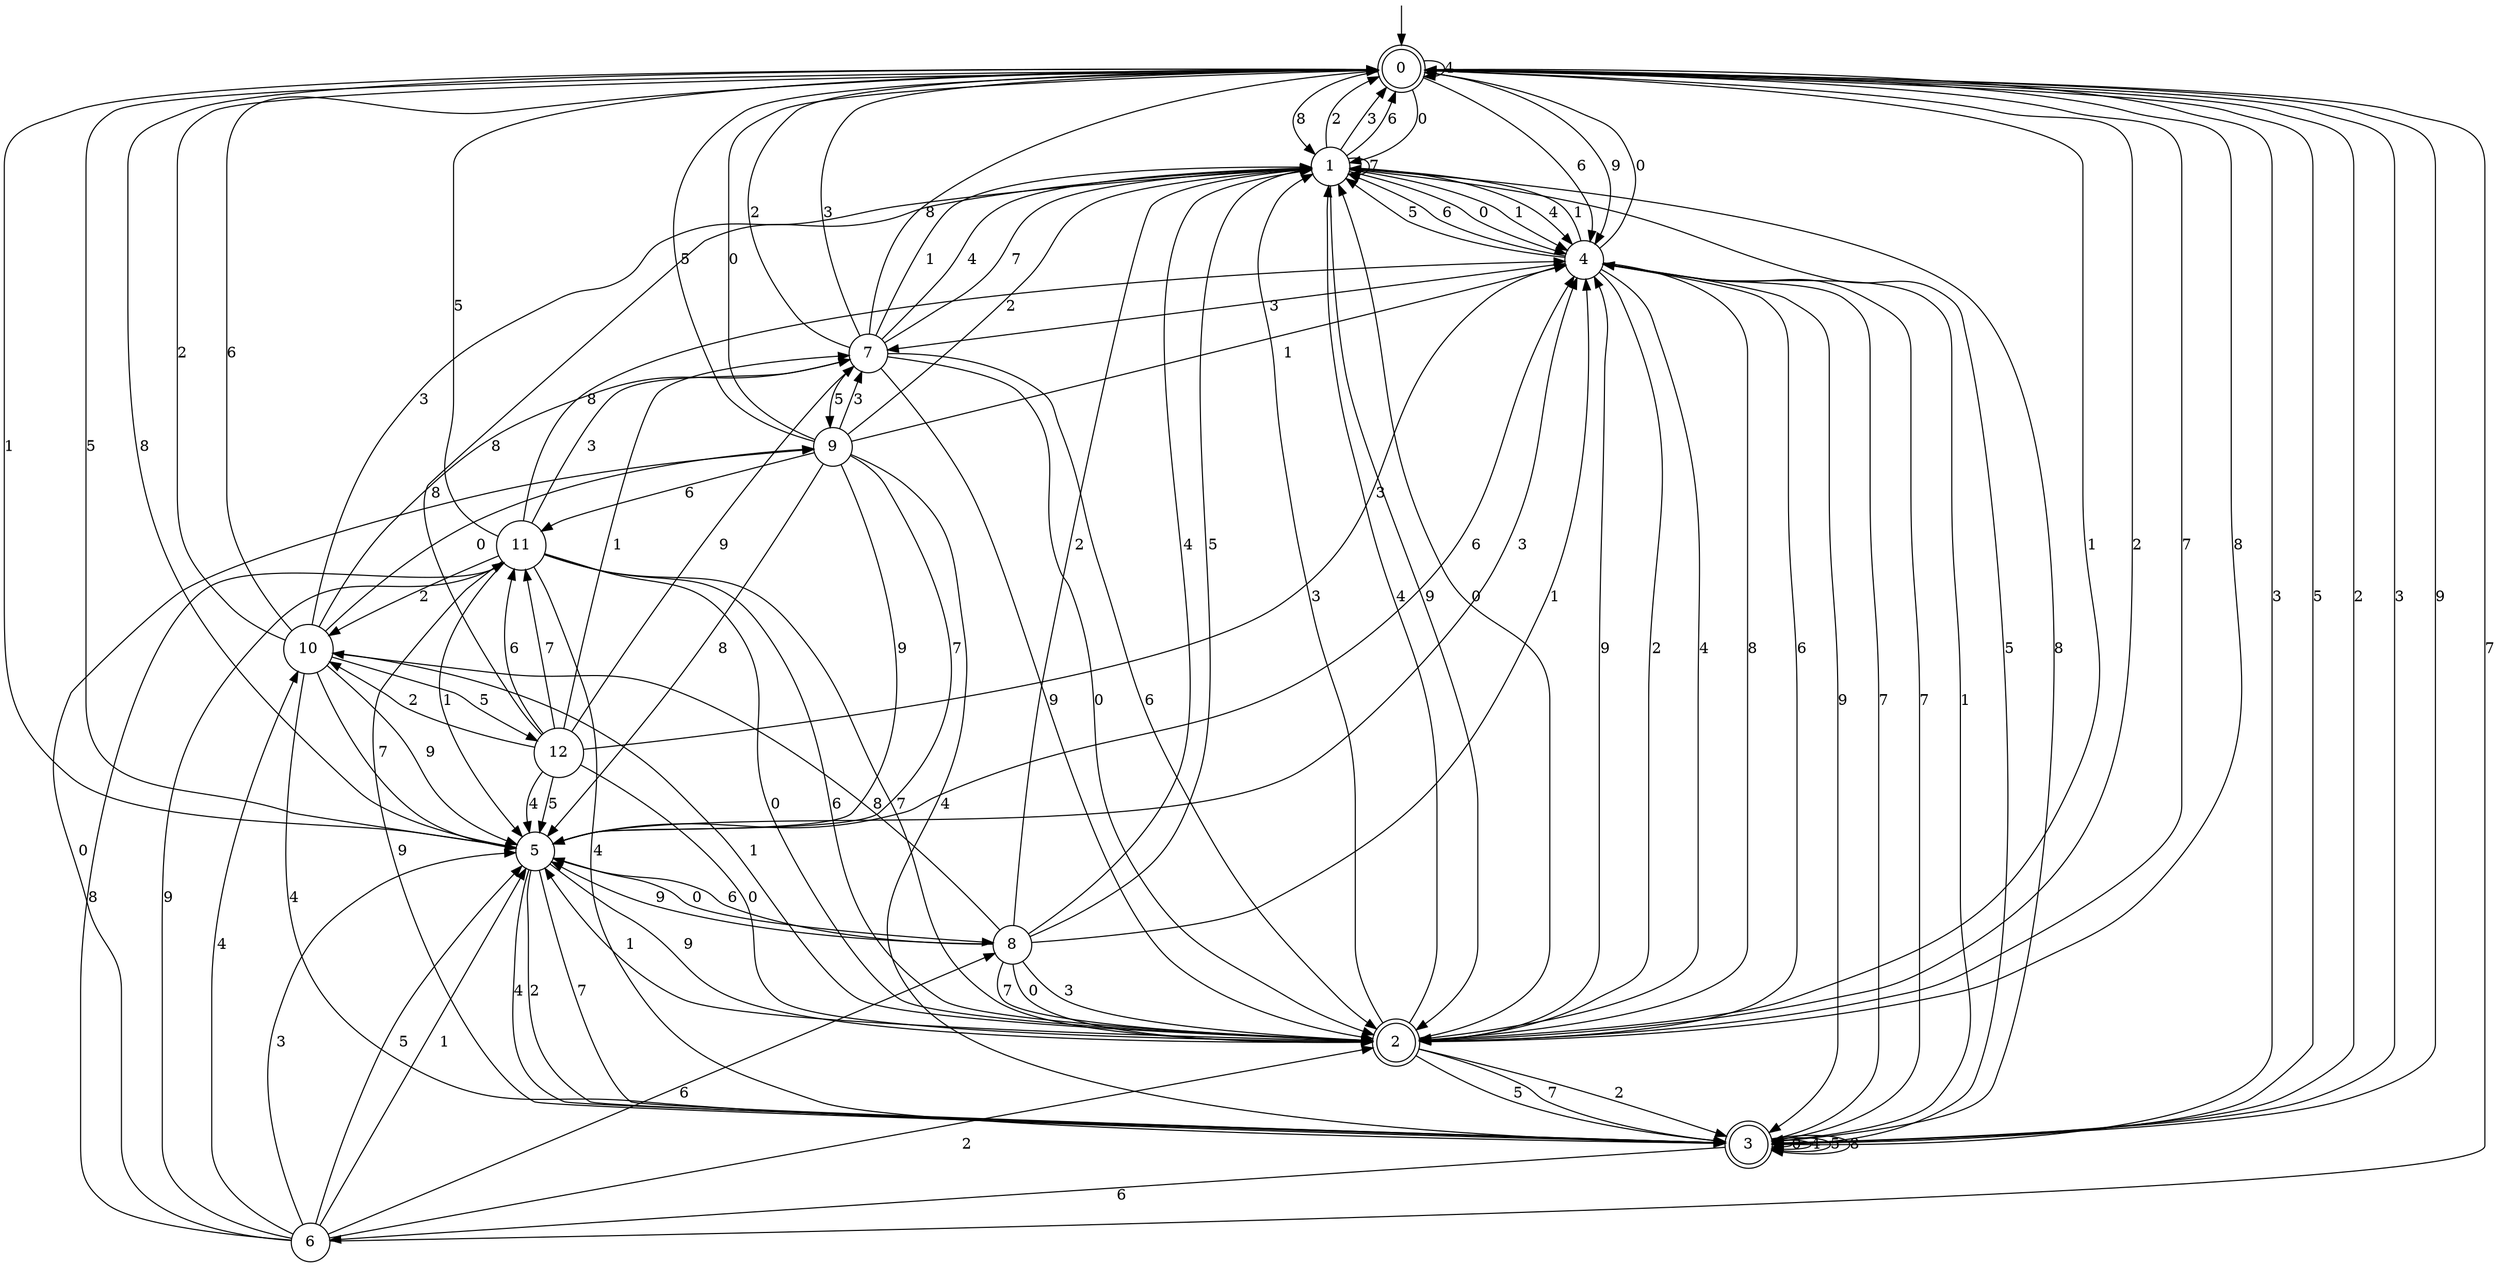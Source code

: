 digraph g {

	s0 [shape="doublecircle" label="0"];
	s1 [shape="circle" label="1"];
	s2 [shape="doublecircle" label="2"];
	s3 [shape="doublecircle" label="3"];
	s4 [shape="circle" label="4"];
	s5 [shape="circle" label="5"];
	s6 [shape="circle" label="6"];
	s7 [shape="circle" label="7"];
	s8 [shape="circle" label="8"];
	s9 [shape="circle" label="9"];
	s10 [shape="circle" label="10"];
	s11 [shape="circle" label="11"];
	s12 [shape="circle" label="12"];
	s0 -> s1 [label="0"];
	s0 -> s2 [label="1"];
	s0 -> s2 [label="2"];
	s0 -> s3 [label="3"];
	s0 -> s0 [label="4"];
	s0 -> s3 [label="5"];
	s0 -> s4 [label="6"];
	s0 -> s2 [label="7"];
	s0 -> s1 [label="8"];
	s0 -> s4 [label="9"];
	s1 -> s4 [label="0"];
	s1 -> s4 [label="1"];
	s1 -> s0 [label="2"];
	s1 -> s0 [label="3"];
	s1 -> s4 [label="4"];
	s1 -> s3 [label="5"];
	s1 -> s0 [label="6"];
	s1 -> s1 [label="7"];
	s1 -> s3 [label="8"];
	s1 -> s2 [label="9"];
	s2 -> s1 [label="0"];
	s2 -> s5 [label="1"];
	s2 -> s3 [label="2"];
	s2 -> s1 [label="3"];
	s2 -> s1 [label="4"];
	s2 -> s3 [label="5"];
	s2 -> s4 [label="6"];
	s2 -> s3 [label="7"];
	s2 -> s0 [label="8"];
	s2 -> s4 [label="9"];
	s3 -> s3 [label="0"];
	s3 -> s4 [label="1"];
	s3 -> s0 [label="2"];
	s3 -> s0 [label="3"];
	s3 -> s3 [label="4"];
	s3 -> s3 [label="5"];
	s3 -> s6 [label="6"];
	s3 -> s4 [label="7"];
	s3 -> s3 [label="8"];
	s3 -> s0 [label="9"];
	s4 -> s0 [label="0"];
	s4 -> s1 [label="1"];
	s4 -> s2 [label="2"];
	s4 -> s7 [label="3"];
	s4 -> s2 [label="4"];
	s4 -> s1 [label="5"];
	s4 -> s1 [label="6"];
	s4 -> s3 [label="7"];
	s4 -> s2 [label="8"];
	s4 -> s3 [label="9"];
	s5 -> s8 [label="0"];
	s5 -> s0 [label="1"];
	s5 -> s3 [label="2"];
	s5 -> s4 [label="3"];
	s5 -> s3 [label="4"];
	s5 -> s0 [label="5"];
	s5 -> s4 [label="6"];
	s5 -> s3 [label="7"];
	s5 -> s0 [label="8"];
	s5 -> s2 [label="9"];
	s6 -> s9 [label="0"];
	s6 -> s5 [label="1"];
	s6 -> s2 [label="2"];
	s6 -> s5 [label="3"];
	s6 -> s10 [label="4"];
	s6 -> s5 [label="5"];
	s6 -> s8 [label="6"];
	s6 -> s0 [label="7"];
	s6 -> s11 [label="8"];
	s6 -> s11 [label="9"];
	s7 -> s2 [label="0"];
	s7 -> s1 [label="1"];
	s7 -> s0 [label="2"];
	s7 -> s0 [label="3"];
	s7 -> s1 [label="4"];
	s7 -> s9 [label="5"];
	s7 -> s2 [label="6"];
	s7 -> s1 [label="7"];
	s7 -> s0 [label="8"];
	s7 -> s2 [label="9"];
	s8 -> s2 [label="0"];
	s8 -> s4 [label="1"];
	s8 -> s1 [label="2"];
	s8 -> s2 [label="3"];
	s8 -> s1 [label="4"];
	s8 -> s1 [label="5"];
	s8 -> s5 [label="6"];
	s8 -> s2 [label="7"];
	s8 -> s10 [label="8"];
	s8 -> s5 [label="9"];
	s9 -> s0 [label="0"];
	s9 -> s4 [label="1"];
	s9 -> s1 [label="2"];
	s9 -> s7 [label="3"];
	s9 -> s3 [label="4"];
	s9 -> s0 [label="5"];
	s9 -> s11 [label="6"];
	s9 -> s5 [label="7"];
	s9 -> s5 [label="8"];
	s9 -> s5 [label="9"];
	s10 -> s9 [label="0"];
	s10 -> s2 [label="1"];
	s10 -> s0 [label="2"];
	s10 -> s1 [label="3"];
	s10 -> s3 [label="4"];
	s10 -> s12 [label="5"];
	s10 -> s0 [label="6"];
	s10 -> s5 [label="7"];
	s10 -> s7 [label="8"];
	s10 -> s5 [label="9"];
	s11 -> s2 [label="0"];
	s11 -> s5 [label="1"];
	s11 -> s10 [label="2"];
	s11 -> s7 [label="3"];
	s11 -> s3 [label="4"];
	s11 -> s0 [label="5"];
	s11 -> s2 [label="6"];
	s11 -> s2 [label="7"];
	s11 -> s4 [label="8"];
	s11 -> s3 [label="9"];
	s12 -> s2 [label="0"];
	s12 -> s7 [label="1"];
	s12 -> s10 [label="2"];
	s12 -> s4 [label="3"];
	s12 -> s5 [label="4"];
	s12 -> s5 [label="5"];
	s12 -> s11 [label="6"];
	s12 -> s11 [label="7"];
	s12 -> s1 [label="8"];
	s12 -> s7 [label="9"];

__start0 [label="" shape="none" width="0" height="0"];
__start0 -> s0;

}
